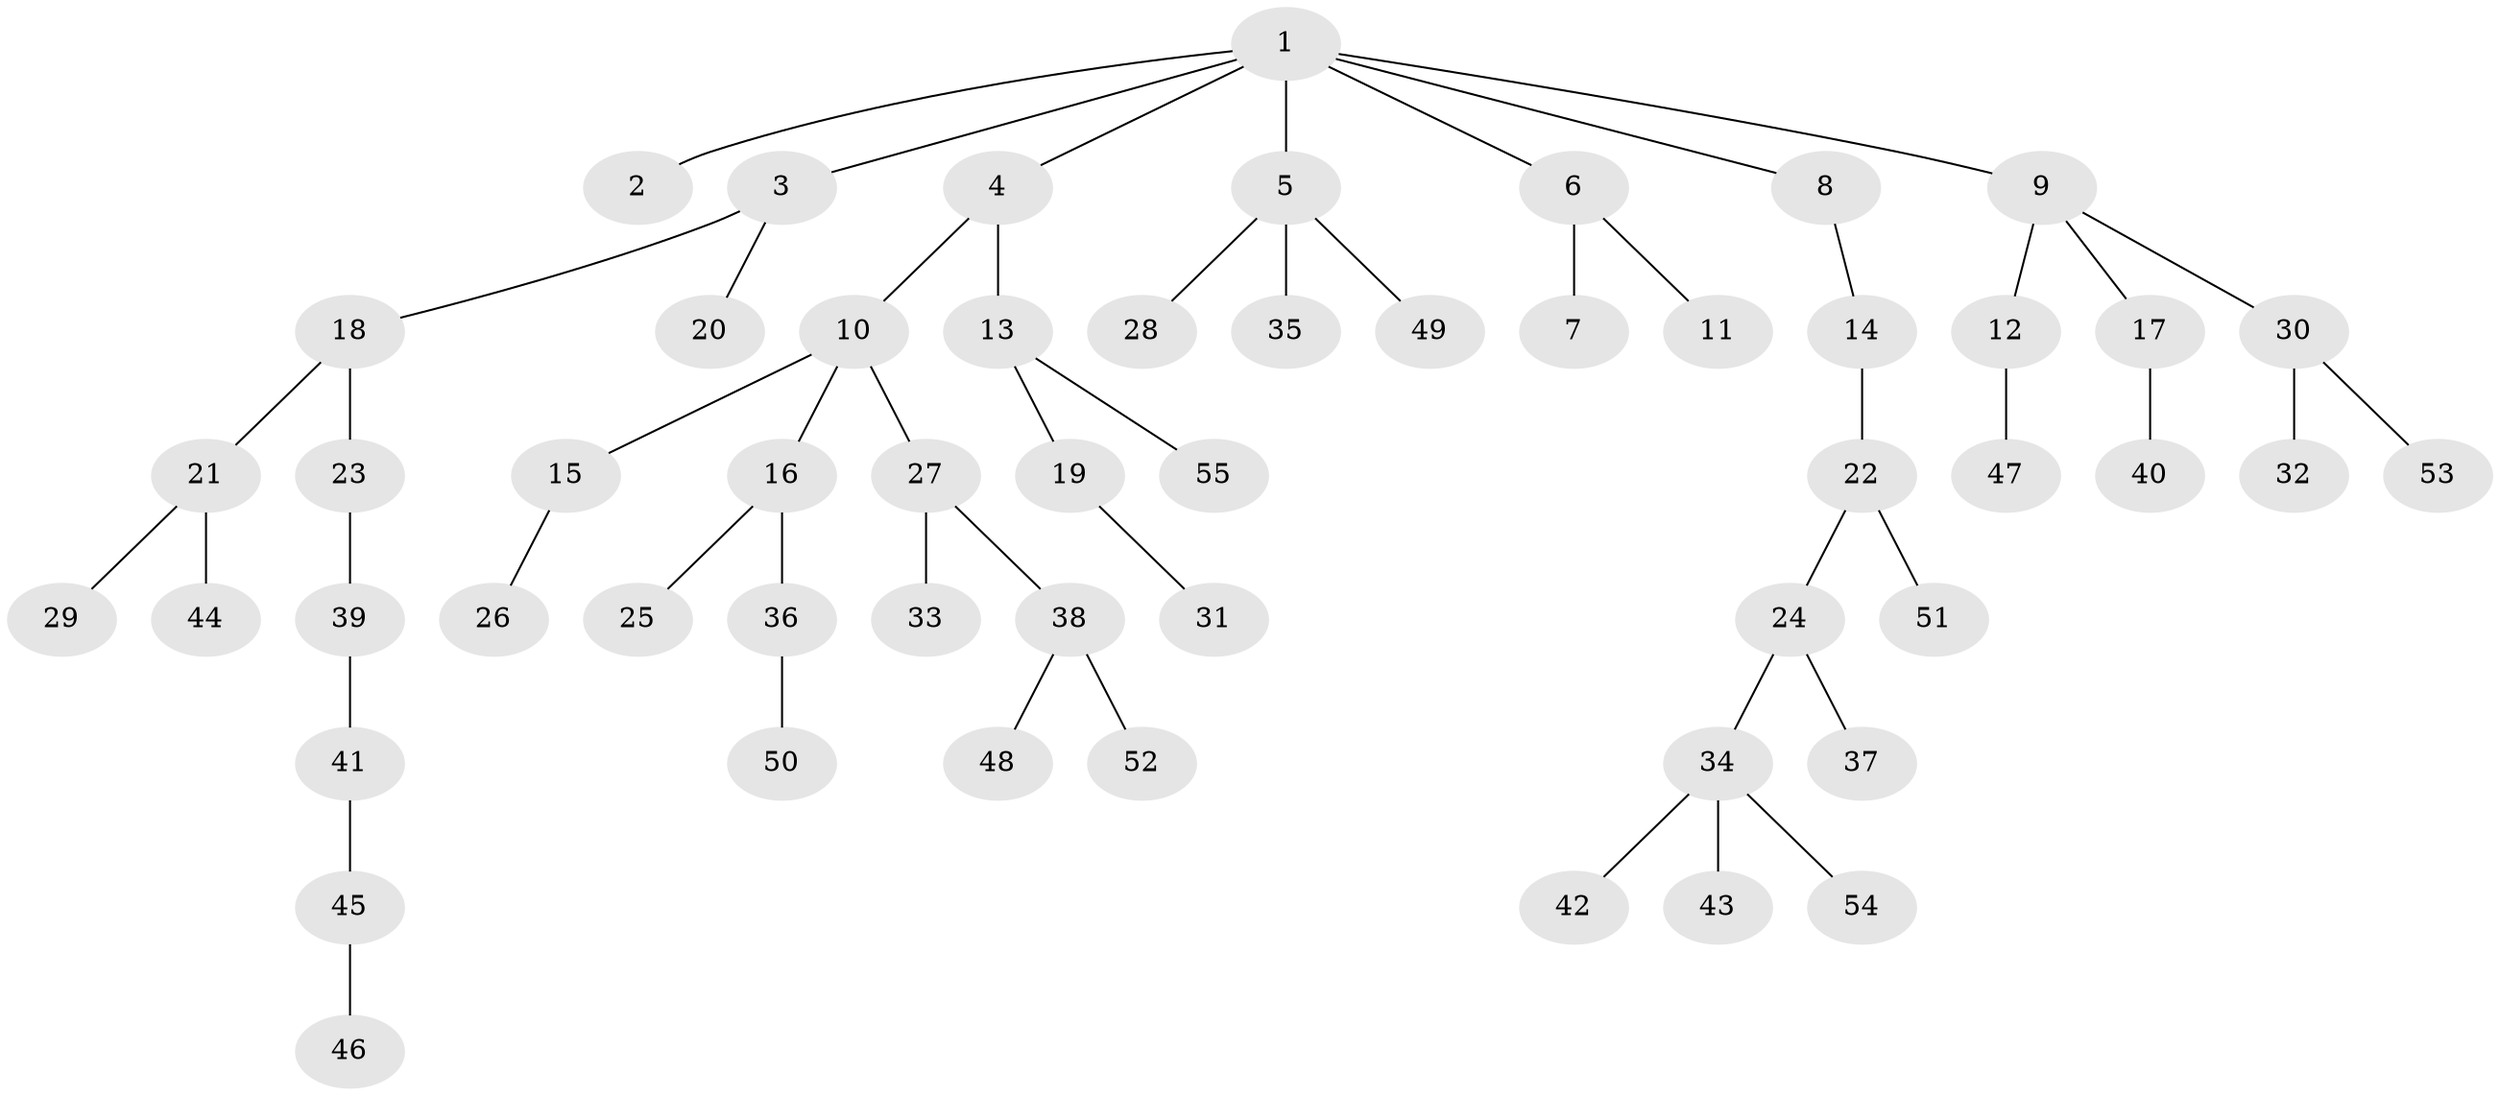 // coarse degree distribution, {6: 0.05263157894736842, 1: 0.5789473684210527, 3: 0.15789473684210525, 4: 0.05263157894736842, 2: 0.15789473684210525}
// Generated by graph-tools (version 1.1) at 2025/37/03/04/25 23:37:16]
// undirected, 55 vertices, 54 edges
graph export_dot {
  node [color=gray90,style=filled];
  1;
  2;
  3;
  4;
  5;
  6;
  7;
  8;
  9;
  10;
  11;
  12;
  13;
  14;
  15;
  16;
  17;
  18;
  19;
  20;
  21;
  22;
  23;
  24;
  25;
  26;
  27;
  28;
  29;
  30;
  31;
  32;
  33;
  34;
  35;
  36;
  37;
  38;
  39;
  40;
  41;
  42;
  43;
  44;
  45;
  46;
  47;
  48;
  49;
  50;
  51;
  52;
  53;
  54;
  55;
  1 -- 2;
  1 -- 3;
  1 -- 4;
  1 -- 5;
  1 -- 6;
  1 -- 8;
  1 -- 9;
  3 -- 18;
  3 -- 20;
  4 -- 10;
  4 -- 13;
  5 -- 28;
  5 -- 35;
  5 -- 49;
  6 -- 7;
  6 -- 11;
  8 -- 14;
  9 -- 12;
  9 -- 17;
  9 -- 30;
  10 -- 15;
  10 -- 16;
  10 -- 27;
  12 -- 47;
  13 -- 19;
  13 -- 55;
  14 -- 22;
  15 -- 26;
  16 -- 25;
  16 -- 36;
  17 -- 40;
  18 -- 21;
  18 -- 23;
  19 -- 31;
  21 -- 29;
  21 -- 44;
  22 -- 24;
  22 -- 51;
  23 -- 39;
  24 -- 34;
  24 -- 37;
  27 -- 33;
  27 -- 38;
  30 -- 32;
  30 -- 53;
  34 -- 42;
  34 -- 43;
  34 -- 54;
  36 -- 50;
  38 -- 48;
  38 -- 52;
  39 -- 41;
  41 -- 45;
  45 -- 46;
}
